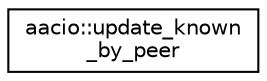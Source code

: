 digraph "Graphical Class Hierarchy"
{
  edge [fontname="Helvetica",fontsize="10",labelfontname="Helvetica",labelfontsize="10"];
  node [fontname="Helvetica",fontsize="10",shape=record];
  rankdir="LR";
  Node0 [label="aacio::update_known\l_by_peer",height=0.2,width=0.4,color="black", fillcolor="white", style="filled",URL="$structaacio_1_1update__known__by__peer.html"];
}
